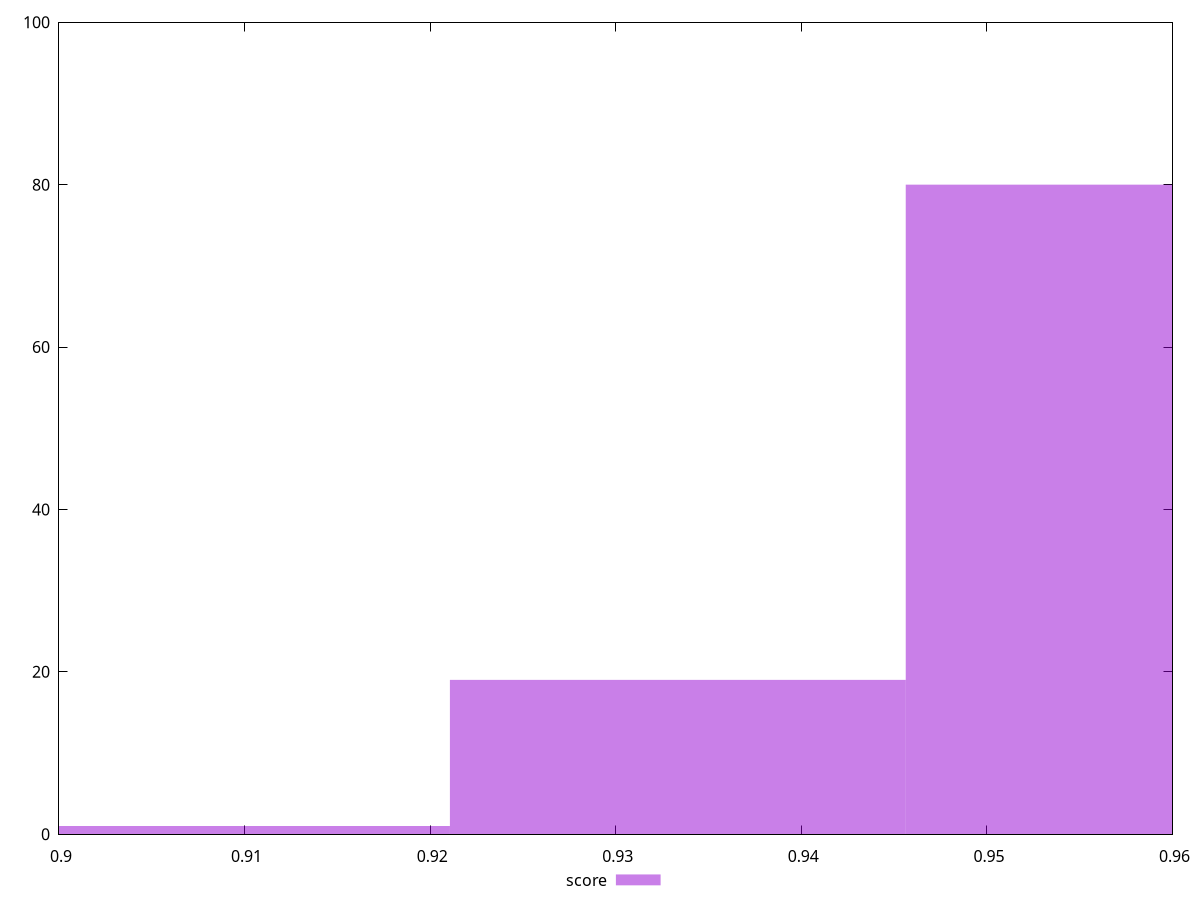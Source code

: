 reset

$score <<EOF
0.9087831136696707 1
0.9579065252193826 80
0.9333448194445266 19
EOF

set key outside below
set boxwidth 0.024561705774855964
set xrange [0.9:0.96]
set yrange [0:100]
set trange [0:100]
set style fill transparent solid 0.5 noborder
set terminal svg size 640, 490 enhanced background rgb 'white'
set output "report_00018_2021-02-10T15-25-16.877Z/first-contentful-paint/samples/pages+cached+noadtech/score/histogram.svg"

plot $score title "score" with boxes

reset

